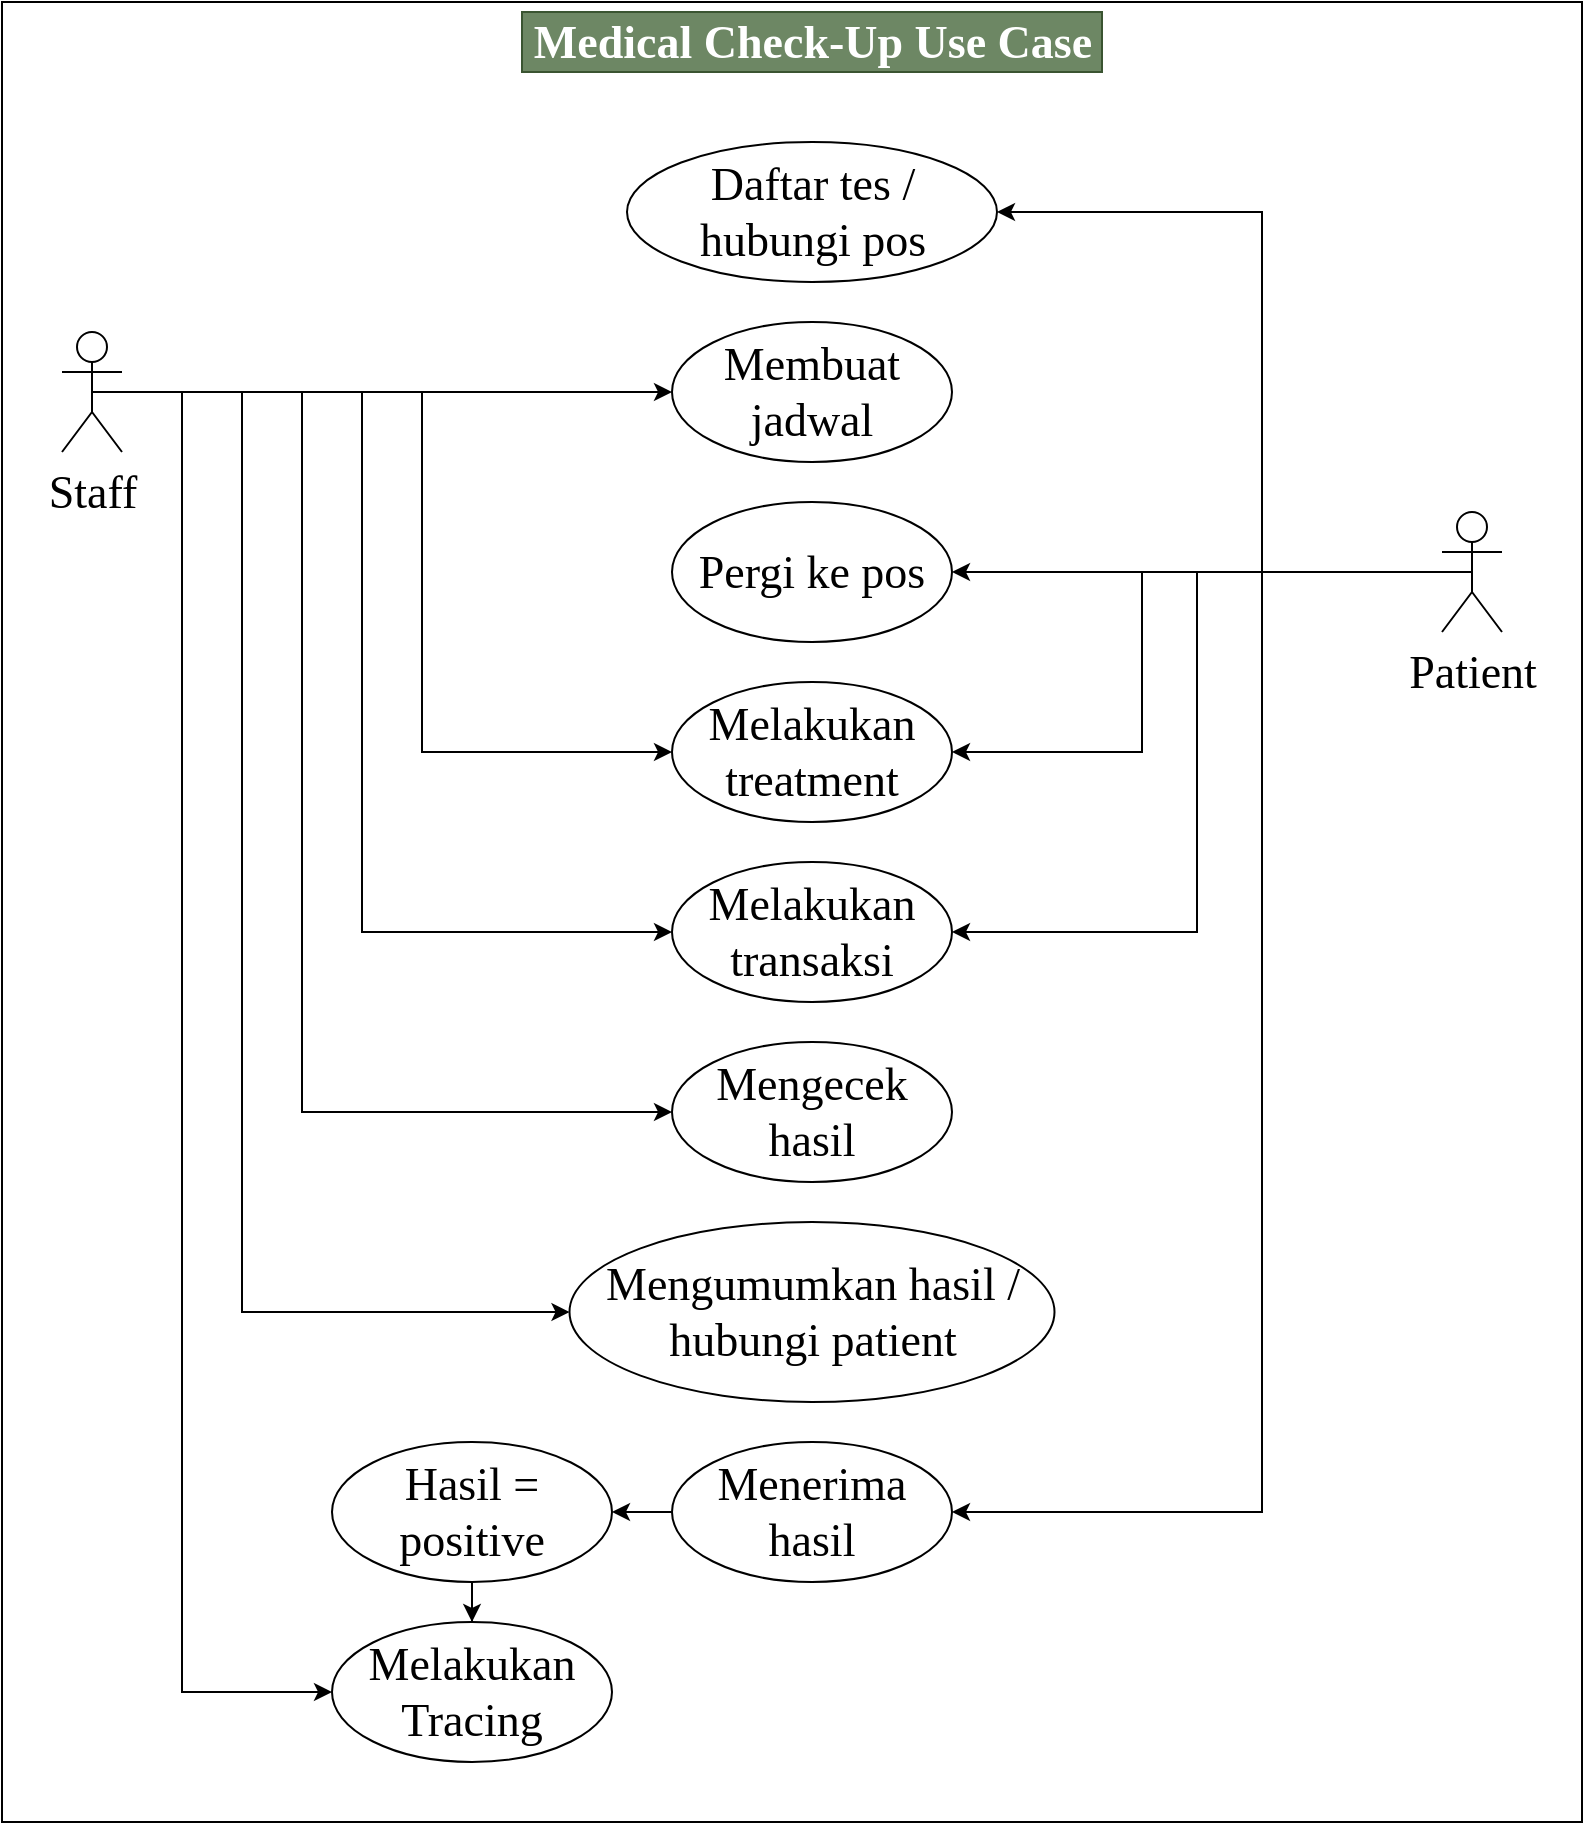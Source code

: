 <mxfile version="14.1.8" type="device"><diagram id="xJ1npwJdAYlpwssGPjqD" name="Page-1"><mxGraphModel dx="868" dy="450" grid="1" gridSize="10" guides="1" tooltips="1" connect="1" arrows="1" fold="1" page="1" pageScale="1" pageWidth="850" pageHeight="1100" math="0" shadow="0"><root><mxCell id="0"/><mxCell id="1" parent="0"/><mxCell id="aa5JKi6y1o_ZDUFKmySM-31" value="" style="verticalLabelPosition=bottom;verticalAlign=top;html=1;shape=mxgraph.basic.rect;fillColor2=none;strokeWidth=1;size=20;indent=5;fontFamily=Times New Roman;fontSize=23;noLabel=1;fontColor=none;labelBackgroundColor=none;" vertex="1" parent="1"><mxGeometry x="40" width="790" height="910" as="geometry"/></mxCell><mxCell id="aa5JKi6y1o_ZDUFKmySM-1" value="Medical Check-Up Use Case" style="text;html=1;align=center;verticalAlign=middle;resizable=0;points=[];autosize=1;fillColor=#6d8764;strokeColor=#3A5431;fontColor=#ffffff;fontFamily=Times New Roman;fontStyle=1;fontSize=23;" vertex="1" parent="1"><mxGeometry x="300" y="5" width="290" height="30" as="geometry"/></mxCell><mxCell id="aa5JKi6y1o_ZDUFKmySM-8" style="edgeStyle=orthogonalEdgeStyle;rounded=0;orthogonalLoop=1;jettySize=auto;html=1;exitX=0.5;exitY=0.5;exitDx=0;exitDy=0;exitPerimeter=0;entryX=0;entryY=0.5;entryDx=0;entryDy=0;fontFamily=Times New Roman;fontSize=23;" edge="1" parent="1" source="aa5JKi6y1o_ZDUFKmySM-2" target="aa5JKi6y1o_ZDUFKmySM-6"><mxGeometry relative="1" as="geometry"/></mxCell><mxCell id="aa5JKi6y1o_ZDUFKmySM-9" style="edgeStyle=orthogonalEdgeStyle;rounded=0;orthogonalLoop=1;jettySize=auto;html=1;exitX=0.5;exitY=0.5;exitDx=0;exitDy=0;exitPerimeter=0;entryX=0;entryY=0.5;entryDx=0;entryDy=0;fontFamily=Times New Roman;fontSize=23;" edge="1" parent="1" source="aa5JKi6y1o_ZDUFKmySM-2" target="aa5JKi6y1o_ZDUFKmySM-7"><mxGeometry relative="1" as="geometry"><Array as="points"><mxPoint x="250" y="195"/><mxPoint x="250" y="375"/></Array></mxGeometry></mxCell><mxCell id="aa5JKi6y1o_ZDUFKmySM-17" style="edgeStyle=orthogonalEdgeStyle;rounded=0;orthogonalLoop=1;jettySize=auto;html=1;exitX=0.5;exitY=0.5;exitDx=0;exitDy=0;exitPerimeter=0;entryX=0;entryY=0.5;entryDx=0;entryDy=0;fontFamily=Times New Roman;fontSize=23;" edge="1" parent="1" source="aa5JKi6y1o_ZDUFKmySM-2" target="aa5JKi6y1o_ZDUFKmySM-16"><mxGeometry relative="1" as="geometry"><Array as="points"><mxPoint x="190" y="195"/><mxPoint x="190" y="555"/></Array></mxGeometry></mxCell><mxCell id="aa5JKi6y1o_ZDUFKmySM-19" style="edgeStyle=orthogonalEdgeStyle;rounded=0;orthogonalLoop=1;jettySize=auto;html=1;exitX=0.5;exitY=0.5;exitDx=0;exitDy=0;exitPerimeter=0;entryX=0;entryY=0.5;entryDx=0;entryDy=0;fontFamily=Times New Roman;fontSize=23;" edge="1" parent="1" source="aa5JKi6y1o_ZDUFKmySM-2" target="aa5JKi6y1o_ZDUFKmySM-18"><mxGeometry relative="1" as="geometry"><Array as="points"><mxPoint x="160" y="195"/><mxPoint x="160" y="655"/></Array></mxGeometry></mxCell><mxCell id="aa5JKi6y1o_ZDUFKmySM-24" style="edgeStyle=orthogonalEdgeStyle;rounded=0;orthogonalLoop=1;jettySize=auto;html=1;exitX=0.5;exitY=0.5;exitDx=0;exitDy=0;exitPerimeter=0;entryX=0;entryY=0.5;entryDx=0;entryDy=0;fontFamily=Times New Roman;fontSize=23;" edge="1" parent="1" source="aa5JKi6y1o_ZDUFKmySM-2" target="aa5JKi6y1o_ZDUFKmySM-23"><mxGeometry relative="1" as="geometry"><Array as="points"><mxPoint x="220" y="195"/><mxPoint x="220" y="465"/></Array></mxGeometry></mxCell><mxCell id="aa5JKi6y1o_ZDUFKmySM-30" style="edgeStyle=orthogonalEdgeStyle;rounded=0;orthogonalLoop=1;jettySize=auto;html=1;exitX=0.5;exitY=0.5;exitDx=0;exitDy=0;exitPerimeter=0;fontFamily=Times New Roman;fontSize=23;" edge="1" parent="1" source="aa5JKi6y1o_ZDUFKmySM-2" target="aa5JKi6y1o_ZDUFKmySM-27"><mxGeometry relative="1" as="geometry"><Array as="points"><mxPoint x="130" y="195"/><mxPoint x="130" y="845"/></Array></mxGeometry></mxCell><mxCell id="aa5JKi6y1o_ZDUFKmySM-2" value="Staff" style="shape=umlActor;verticalLabelPosition=bottom;verticalAlign=top;html=1;fontFamily=Times New Roman;fontSize=23;" vertex="1" parent="1"><mxGeometry x="70" y="165" width="30" height="60" as="geometry"/></mxCell><mxCell id="aa5JKi6y1o_ZDUFKmySM-10" style="edgeStyle=orthogonalEdgeStyle;rounded=0;orthogonalLoop=1;jettySize=auto;html=1;exitX=0.5;exitY=0.5;exitDx=0;exitDy=0;exitPerimeter=0;entryX=1;entryY=0.5;entryDx=0;entryDy=0;fontFamily=Times New Roman;fontSize=23;" edge="1" parent="1" source="aa5JKi6y1o_ZDUFKmySM-4" target="aa5JKi6y1o_ZDUFKmySM-7"><mxGeometry relative="1" as="geometry"><Array as="points"><mxPoint x="610" y="285"/><mxPoint x="610" y="375"/></Array></mxGeometry></mxCell><mxCell id="aa5JKi6y1o_ZDUFKmySM-12" style="edgeStyle=orthogonalEdgeStyle;rounded=0;orthogonalLoop=1;jettySize=auto;html=1;exitX=0.5;exitY=0.5;exitDx=0;exitDy=0;exitPerimeter=0;entryX=1;entryY=0.5;entryDx=0;entryDy=0;fontFamily=Times New Roman;fontSize=23;" edge="1" parent="1" source="aa5JKi6y1o_ZDUFKmySM-4" target="aa5JKi6y1o_ZDUFKmySM-11"><mxGeometry relative="1" as="geometry"><Array as="points"><mxPoint x="670" y="285"/><mxPoint x="670" y="105"/></Array></mxGeometry></mxCell><mxCell id="aa5JKi6y1o_ZDUFKmySM-14" style="edgeStyle=orthogonalEdgeStyle;rounded=0;orthogonalLoop=1;jettySize=auto;html=1;exitX=0.5;exitY=0.5;exitDx=0;exitDy=0;exitPerimeter=0;entryX=1;entryY=0.5;entryDx=0;entryDy=0;fontFamily=Times New Roman;fontSize=23;" edge="1" parent="1" source="aa5JKi6y1o_ZDUFKmySM-4" target="aa5JKi6y1o_ZDUFKmySM-13"><mxGeometry relative="1" as="geometry"><Array as="points"><mxPoint x="710" y="285"/><mxPoint x="710" y="285"/></Array></mxGeometry></mxCell><mxCell id="aa5JKi6y1o_ZDUFKmySM-22" style="edgeStyle=orthogonalEdgeStyle;rounded=0;orthogonalLoop=1;jettySize=auto;html=1;exitX=0.5;exitY=0.5;exitDx=0;exitDy=0;exitPerimeter=0;entryX=1;entryY=0.5;entryDx=0;entryDy=0;fontFamily=Times New Roman;fontSize=23;" edge="1" parent="1" source="aa5JKi6y1o_ZDUFKmySM-4" target="aa5JKi6y1o_ZDUFKmySM-21"><mxGeometry relative="1" as="geometry"><Array as="points"><mxPoint x="670" y="285"/><mxPoint x="670" y="755"/></Array></mxGeometry></mxCell><mxCell id="aa5JKi6y1o_ZDUFKmySM-25" style="edgeStyle=orthogonalEdgeStyle;rounded=0;orthogonalLoop=1;jettySize=auto;html=1;exitX=0.5;exitY=0.5;exitDx=0;exitDy=0;exitPerimeter=0;entryX=1;entryY=0.5;entryDx=0;entryDy=0;fontFamily=Times New Roman;fontSize=23;" edge="1" parent="1" source="aa5JKi6y1o_ZDUFKmySM-4" target="aa5JKi6y1o_ZDUFKmySM-23"><mxGeometry relative="1" as="geometry"/></mxCell><mxCell id="aa5JKi6y1o_ZDUFKmySM-4" value="Patient" style="shape=umlActor;verticalLabelPosition=bottom;verticalAlign=top;html=1;fontFamily=Times New Roman;fontSize=23;" vertex="1" parent="1"><mxGeometry x="760" y="255" width="30" height="60" as="geometry"/></mxCell><mxCell id="aa5JKi6y1o_ZDUFKmySM-6" value="Membuat jadwal" style="ellipse;whiteSpace=wrap;html=1;fontFamily=Times New Roman;fontSize=23;" vertex="1" parent="1"><mxGeometry x="375" y="160" width="140" height="70" as="geometry"/></mxCell><mxCell id="aa5JKi6y1o_ZDUFKmySM-7" value="Melakukan treatment" style="ellipse;whiteSpace=wrap;html=1;fontFamily=Times New Roman;fontSize=23;" vertex="1" parent="1"><mxGeometry x="375" y="340" width="140" height="70" as="geometry"/></mxCell><mxCell id="aa5JKi6y1o_ZDUFKmySM-11" value="Daftar tes / hubungi pos" style="ellipse;whiteSpace=wrap;html=1;fontFamily=Times New Roman;fontSize=23;" vertex="1" parent="1"><mxGeometry x="352.5" y="70" width="185" height="70" as="geometry"/></mxCell><mxCell id="aa5JKi6y1o_ZDUFKmySM-13" value="Pergi ke pos" style="ellipse;whiteSpace=wrap;html=1;fontFamily=Times New Roman;fontSize=23;" vertex="1" parent="1"><mxGeometry x="375" y="250" width="140" height="70" as="geometry"/></mxCell><mxCell id="aa5JKi6y1o_ZDUFKmySM-16" value="Mengecek hasil" style="ellipse;whiteSpace=wrap;html=1;fontFamily=Times New Roman;fontSize=23;" vertex="1" parent="1"><mxGeometry x="375" y="520" width="140" height="70" as="geometry"/></mxCell><mxCell id="aa5JKi6y1o_ZDUFKmySM-18" value="Mengumumkan hasil / hubungi patient" style="ellipse;whiteSpace=wrap;html=1;fontFamily=Times New Roman;fontSize=23;" vertex="1" parent="1"><mxGeometry x="323.75" y="610" width="242.5" height="90" as="geometry"/></mxCell><mxCell id="aa5JKi6y1o_ZDUFKmySM-28" style="edgeStyle=orthogonalEdgeStyle;rounded=0;orthogonalLoop=1;jettySize=auto;html=1;exitX=0;exitY=0.5;exitDx=0;exitDy=0;entryX=1;entryY=0.5;entryDx=0;entryDy=0;fontFamily=Times New Roman;fontSize=23;" edge="1" parent="1" source="aa5JKi6y1o_ZDUFKmySM-21" target="aa5JKi6y1o_ZDUFKmySM-26"><mxGeometry relative="1" as="geometry"/></mxCell><mxCell id="aa5JKi6y1o_ZDUFKmySM-21" value="Menerima hasil" style="ellipse;whiteSpace=wrap;html=1;fontFamily=Times New Roman;fontSize=23;" vertex="1" parent="1"><mxGeometry x="375" y="720" width="140" height="70" as="geometry"/></mxCell><mxCell id="aa5JKi6y1o_ZDUFKmySM-23" value="Melakukan transaksi" style="ellipse;whiteSpace=wrap;html=1;fontFamily=Times New Roman;fontSize=23;" vertex="1" parent="1"><mxGeometry x="375" y="430" width="140" height="70" as="geometry"/></mxCell><mxCell id="aa5JKi6y1o_ZDUFKmySM-29" style="edgeStyle=orthogonalEdgeStyle;rounded=0;orthogonalLoop=1;jettySize=auto;html=1;fontFamily=Times New Roman;fontSize=23;" edge="1" parent="1" source="aa5JKi6y1o_ZDUFKmySM-26" target="aa5JKi6y1o_ZDUFKmySM-27"><mxGeometry relative="1" as="geometry"/></mxCell><mxCell id="aa5JKi6y1o_ZDUFKmySM-26" value="Hasil = positive" style="ellipse;whiteSpace=wrap;html=1;fontFamily=Times New Roman;fontSize=23;" vertex="1" parent="1"><mxGeometry x="205" y="720" width="140" height="70" as="geometry"/></mxCell><mxCell id="aa5JKi6y1o_ZDUFKmySM-27" value="Melakukan Tracing" style="ellipse;whiteSpace=wrap;html=1;fontFamily=Times New Roman;fontSize=23;" vertex="1" parent="1"><mxGeometry x="205" y="810" width="140" height="70" as="geometry"/></mxCell></root></mxGraphModel></diagram></mxfile>